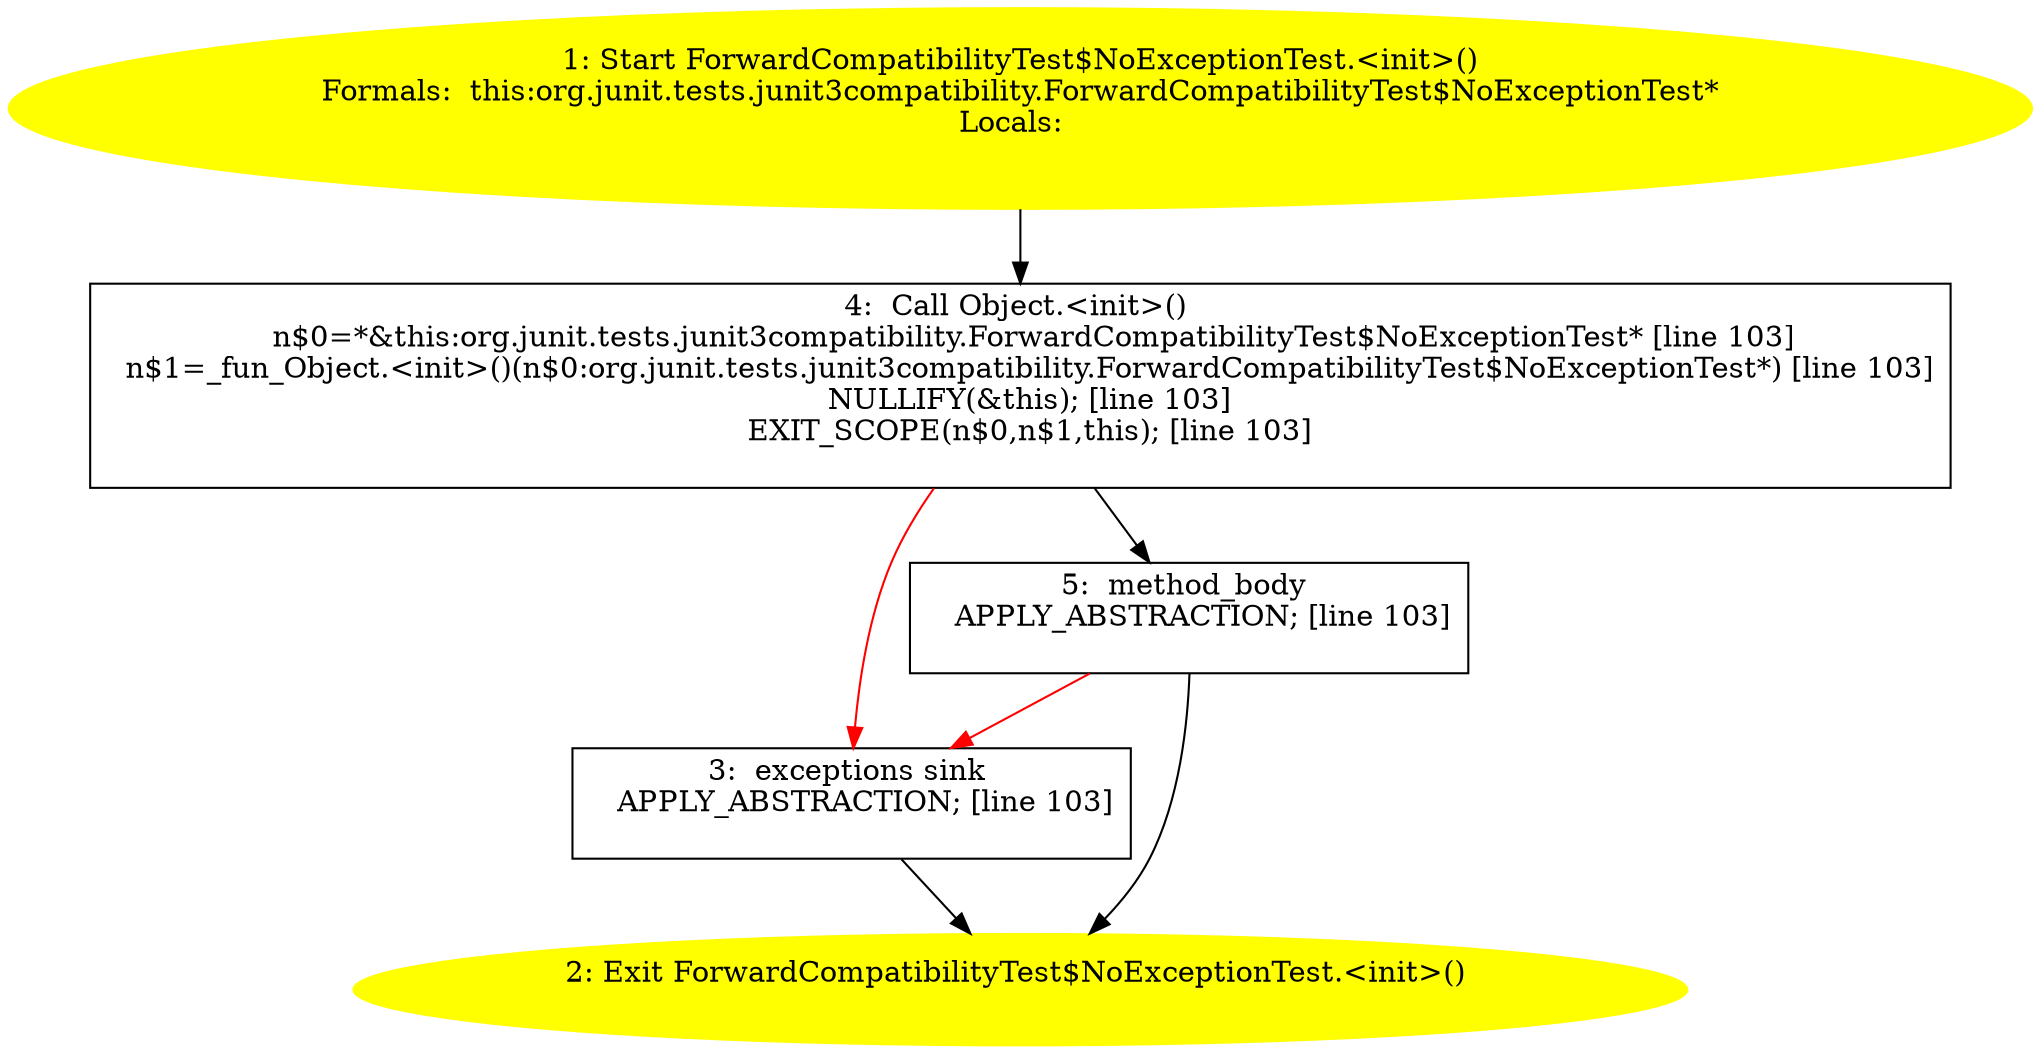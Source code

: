 /* @generated */
digraph cfg {
"org.junit.tests.junit3compatibility.ForwardCompatibilityTest$NoExceptionTest.<init>().1fb1aa881128215bff54c26318878a0f_1" [label="1: Start ForwardCompatibilityTest$NoExceptionTest.<init>()\nFormals:  this:org.junit.tests.junit3compatibility.ForwardCompatibilityTest$NoExceptionTest*\nLocals:  \n  " color=yellow style=filled]
	

	 "org.junit.tests.junit3compatibility.ForwardCompatibilityTest$NoExceptionTest.<init>().1fb1aa881128215bff54c26318878a0f_1" -> "org.junit.tests.junit3compatibility.ForwardCompatibilityTest$NoExceptionTest.<init>().1fb1aa881128215bff54c26318878a0f_4" ;
"org.junit.tests.junit3compatibility.ForwardCompatibilityTest$NoExceptionTest.<init>().1fb1aa881128215bff54c26318878a0f_2" [label="2: Exit ForwardCompatibilityTest$NoExceptionTest.<init>() \n  " color=yellow style=filled]
	

"org.junit.tests.junit3compatibility.ForwardCompatibilityTest$NoExceptionTest.<init>().1fb1aa881128215bff54c26318878a0f_3" [label="3:  exceptions sink \n   APPLY_ABSTRACTION; [line 103]\n " shape="box"]
	

	 "org.junit.tests.junit3compatibility.ForwardCompatibilityTest$NoExceptionTest.<init>().1fb1aa881128215bff54c26318878a0f_3" -> "org.junit.tests.junit3compatibility.ForwardCompatibilityTest$NoExceptionTest.<init>().1fb1aa881128215bff54c26318878a0f_2" ;
"org.junit.tests.junit3compatibility.ForwardCompatibilityTest$NoExceptionTest.<init>().1fb1aa881128215bff54c26318878a0f_4" [label="4:  Call Object.<init>() \n   n$0=*&this:org.junit.tests.junit3compatibility.ForwardCompatibilityTest$NoExceptionTest* [line 103]\n  n$1=_fun_Object.<init>()(n$0:org.junit.tests.junit3compatibility.ForwardCompatibilityTest$NoExceptionTest*) [line 103]\n  NULLIFY(&this); [line 103]\n  EXIT_SCOPE(n$0,n$1,this); [line 103]\n " shape="box"]
	

	 "org.junit.tests.junit3compatibility.ForwardCompatibilityTest$NoExceptionTest.<init>().1fb1aa881128215bff54c26318878a0f_4" -> "org.junit.tests.junit3compatibility.ForwardCompatibilityTest$NoExceptionTest.<init>().1fb1aa881128215bff54c26318878a0f_5" ;
	 "org.junit.tests.junit3compatibility.ForwardCompatibilityTest$NoExceptionTest.<init>().1fb1aa881128215bff54c26318878a0f_4" -> "org.junit.tests.junit3compatibility.ForwardCompatibilityTest$NoExceptionTest.<init>().1fb1aa881128215bff54c26318878a0f_3" [color="red" ];
"org.junit.tests.junit3compatibility.ForwardCompatibilityTest$NoExceptionTest.<init>().1fb1aa881128215bff54c26318878a0f_5" [label="5:  method_body \n   APPLY_ABSTRACTION; [line 103]\n " shape="box"]
	

	 "org.junit.tests.junit3compatibility.ForwardCompatibilityTest$NoExceptionTest.<init>().1fb1aa881128215bff54c26318878a0f_5" -> "org.junit.tests.junit3compatibility.ForwardCompatibilityTest$NoExceptionTest.<init>().1fb1aa881128215bff54c26318878a0f_2" ;
	 "org.junit.tests.junit3compatibility.ForwardCompatibilityTest$NoExceptionTest.<init>().1fb1aa881128215bff54c26318878a0f_5" -> "org.junit.tests.junit3compatibility.ForwardCompatibilityTest$NoExceptionTest.<init>().1fb1aa881128215bff54c26318878a0f_3" [color="red" ];
}
